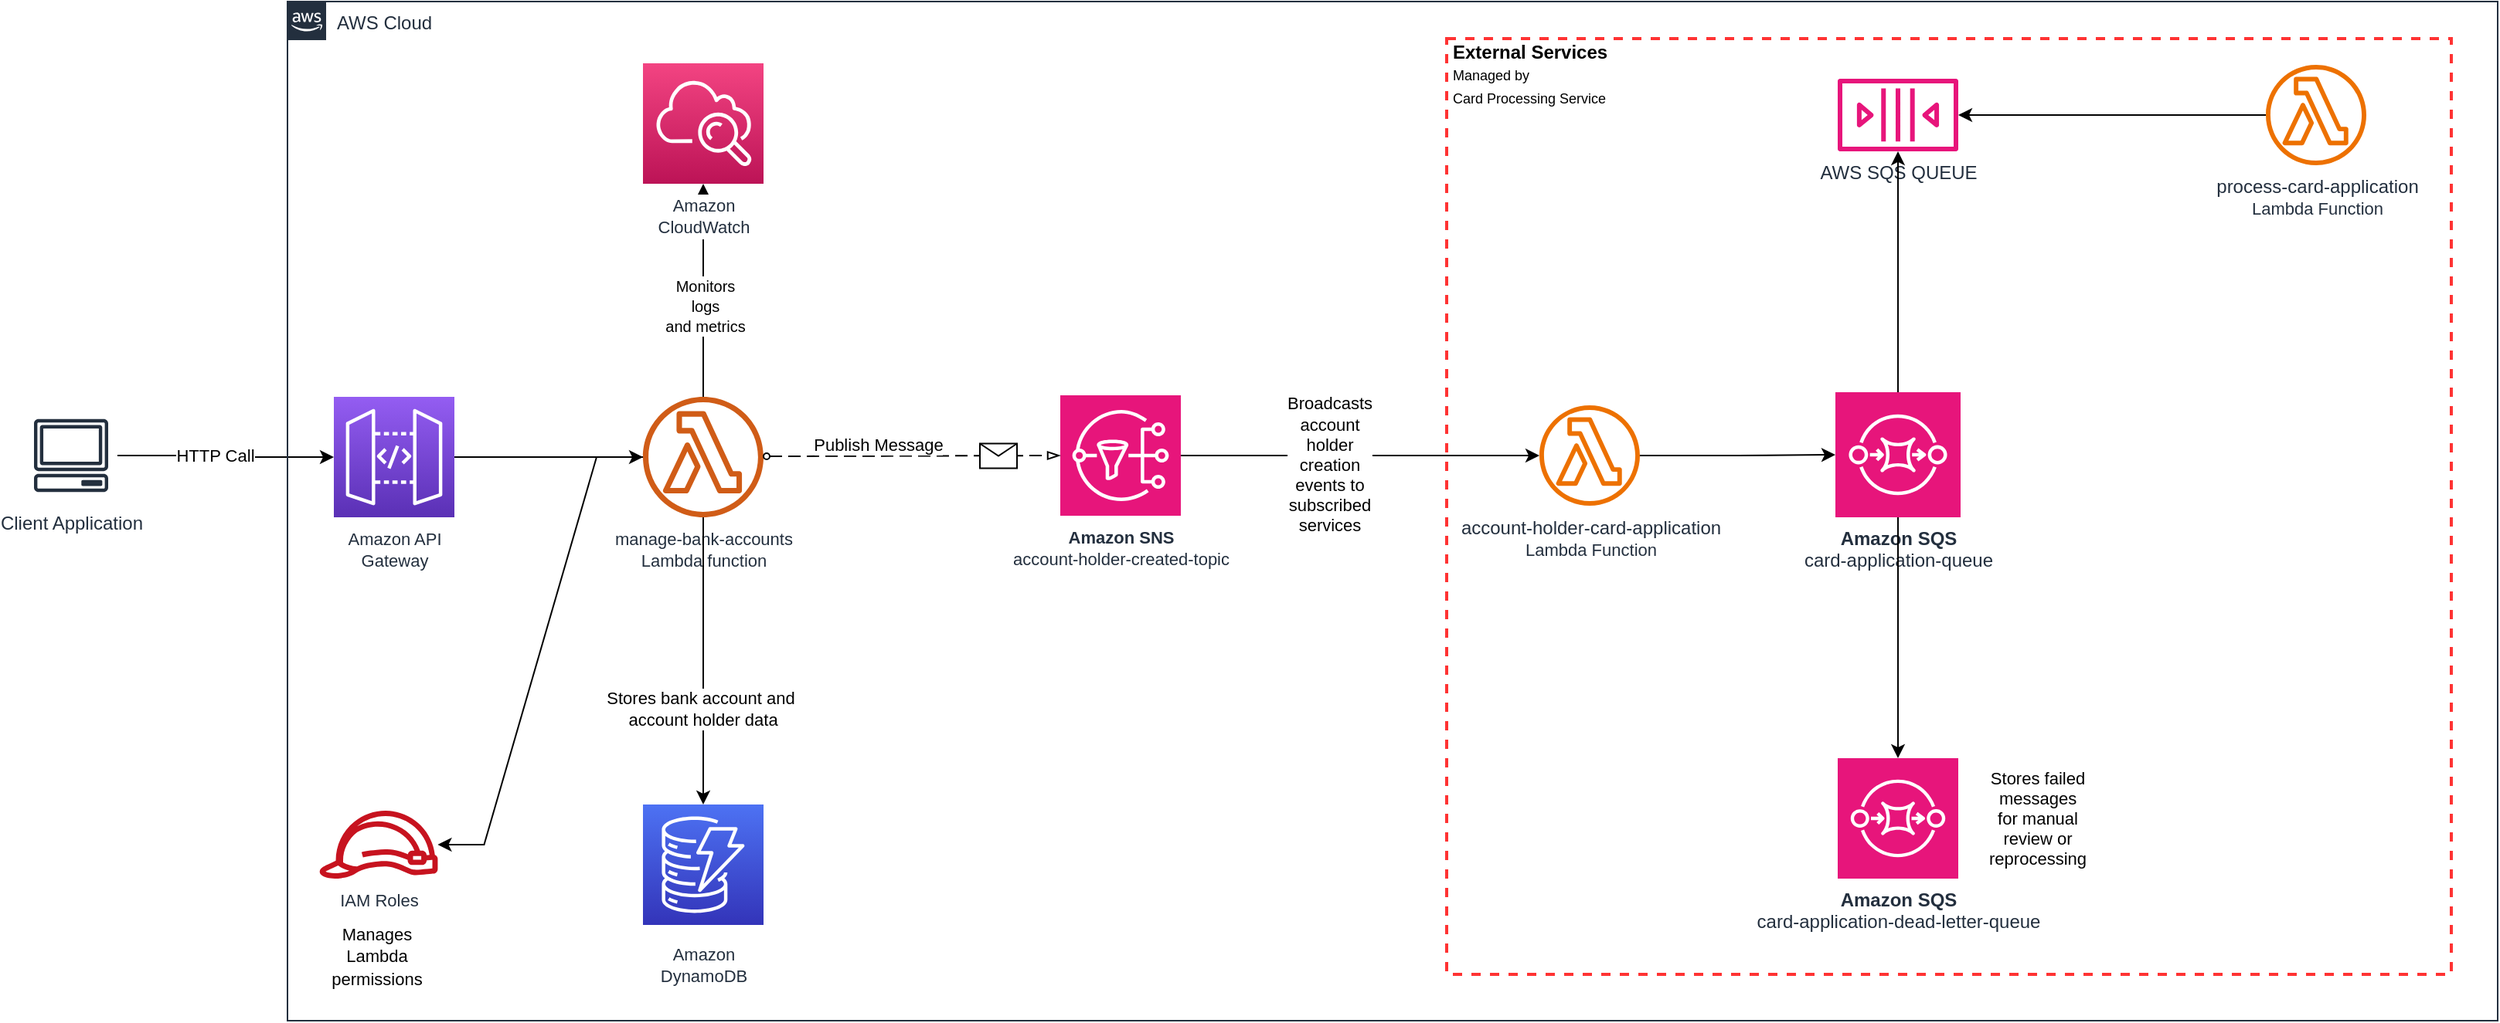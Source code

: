 <mxfile version="24.9.1">
  <diagram id="Ht1M8jgEwFfnCIfOTk4-" name="Page-1">
    <mxGraphModel dx="3192" dy="1146" grid="1" gridSize="10" guides="1" tooltips="1" connect="1" arrows="1" fold="1" page="1" pageScale="1" pageWidth="1169" pageHeight="827" math="0" shadow="0">
      <root>
        <mxCell id="0" />
        <mxCell id="1" parent="0" />
        <mxCell id="2bszFWF5enrOarzOYY19-21" style="edgeStyle=orthogonalEdgeStyle;rounded=0;orthogonalLoop=1;jettySize=auto;html=1;" parent="1" source="UEzPUAAOIrF-is8g5C7q-114" target="UEzPUAAOIrF-is8g5C7q-115" edge="1">
          <mxGeometry relative="1" as="geometry" />
        </mxCell>
        <mxCell id="UEzPUAAOIrF-is8g5C7q-114" value="&lt;font style=&quot;font-size: 11px;&quot;&gt;Amazon API&lt;br&gt;Gateway&lt;/font&gt;" style="outlineConnect=0;fontColor=#232F3E;gradientColor=#945DF2;gradientDirection=north;fillColor=#5A30B5;strokeColor=#ffffff;dashed=0;verticalLabelPosition=bottom;verticalAlign=top;align=center;html=1;fontSize=12;fontStyle=0;aspect=fixed;shape=mxgraph.aws4.resourceIcon;resIcon=mxgraph.aws4.api_gateway;labelBackgroundColor=#ffffff;" parent="1" vertex="1">
          <mxGeometry x="180" y="336" width="78" height="78" as="geometry" />
        </mxCell>
        <mxCell id="2bszFWF5enrOarzOYY19-42" style="edgeStyle=entityRelationEdgeStyle;rounded=0;orthogonalLoop=1;jettySize=auto;html=1;" parent="1" source="UEzPUAAOIrF-is8g5C7q-115" target="UEzPUAAOIrF-is8g5C7q-122" edge="1">
          <mxGeometry relative="1" as="geometry" />
        </mxCell>
        <mxCell id="2bszFWF5enrOarzOYY19-43" style="edgeStyle=orthogonalEdgeStyle;rounded=0;orthogonalLoop=1;jettySize=auto;html=1;" parent="1" source="UEzPUAAOIrF-is8g5C7q-115" target="UEzPUAAOIrF-is8g5C7q-121" edge="1">
          <mxGeometry relative="1" as="geometry" />
        </mxCell>
        <mxCell id="JQBkO6pxwpDH-9L3A8IW-34" value="&lt;font style=&quot;font-size: 10px;&quot;&gt;&lt;span style=&quot;text-align: start; white-space: normal;&quot;&gt;&lt;font&gt;Monitors logs and&amp;nbsp;&lt;/font&gt;&lt;/span&gt;&lt;span style=&quot;text-align: start; white-space: normal;&quot;&gt;metrics&lt;/span&gt;&lt;/font&gt;" style="edgeLabel;html=1;align=center;verticalAlign=middle;resizable=0;points=[];" parent="2bszFWF5enrOarzOYY19-43" vertex="1" connectable="0">
          <mxGeometry x="-0.144" y="-1" relative="1" as="geometry">
            <mxPoint as="offset" />
          </mxGeometry>
        </mxCell>
        <mxCell id="UEzPUAAOIrF-is8g5C7q-115" value="&lt;font style=&quot;font-size: 11px;&quot;&gt;manage-bank-accounts&lt;/font&gt;&lt;div&gt;&lt;font style=&quot;font-size: 11px;&quot;&gt;Lambda function&lt;/font&gt;&lt;br&gt;&lt;/div&gt;" style="outlineConnect=0;fontColor=#232F3E;gradientColor=none;fillColor=#D05C17;strokeColor=none;dashed=0;verticalLabelPosition=bottom;verticalAlign=top;align=center;html=1;fontSize=12;fontStyle=0;aspect=fixed;pointerEvents=1;shape=mxgraph.aws4.lambda_function;labelBackgroundColor=#ffffff;" parent="1" vertex="1">
          <mxGeometry x="380" y="336" width="78" height="78" as="geometry" />
        </mxCell>
        <mxCell id="UEzPUAAOIrF-is8g5C7q-119" value="&lt;font style=&quot;font-size: 11px;&quot;&gt;Amazon&lt;br&gt;DynamoDB&lt;/font&gt;" style="outlineConnect=0;fontColor=#232F3E;gradientColor=#4D72F3;gradientDirection=north;fillColor=#3334B9;strokeColor=#ffffff;dashed=0;verticalLabelPosition=bottom;verticalAlign=top;align=center;html=1;fontSize=12;fontStyle=0;aspect=fixed;shape=mxgraph.aws4.resourceIcon;resIcon=mxgraph.aws4.dynamodb;labelBackgroundColor=#ffffff;spacingTop=5;" parent="1" vertex="1">
          <mxGeometry x="380.0" y="600" width="78" height="78" as="geometry" />
        </mxCell>
        <mxCell id="UEzPUAAOIrF-is8g5C7q-121" value="&lt;font style=&quot;font-size: 11px;&quot;&gt;Amazon&lt;br&gt;CloudWatch&lt;/font&gt;" style="outlineConnect=0;fontColor=#232F3E;gradientColor=#F34482;gradientDirection=north;fillColor=#BC1356;strokeColor=#ffffff;dashed=0;verticalLabelPosition=bottom;verticalAlign=top;align=center;html=1;fontSize=12;fontStyle=0;aspect=fixed;shape=mxgraph.aws4.resourceIcon;resIcon=mxgraph.aws4.cloudwatch;labelBackgroundColor=#ffffff;" parent="1" vertex="1">
          <mxGeometry x="380.0" y="120" width="78" height="78" as="geometry" />
        </mxCell>
        <mxCell id="UEzPUAAOIrF-is8g5C7q-122" value="&lt;font style=&quot;font-size: 11px;&quot;&gt;IAM Roles&lt;/font&gt;" style="outlineConnect=0;fontColor=#232F3E;gradientColor=none;fillColor=#C7131F;strokeColor=none;dashed=0;verticalLabelPosition=bottom;verticalAlign=top;align=center;html=1;fontSize=12;fontStyle=0;aspect=fixed;pointerEvents=1;shape=mxgraph.aws4.role;labelBackgroundColor=#ffffff;" parent="1" vertex="1">
          <mxGeometry x="170.0" y="604" width="78" height="44" as="geometry" />
        </mxCell>
        <mxCell id="2bszFWF5enrOarzOYY19-11" style="edgeStyle=orthogonalEdgeStyle;rounded=0;orthogonalLoop=1;jettySize=auto;html=1;" parent="1" source="2bszFWF5enrOarzOYY19-10" target="UEzPUAAOIrF-is8g5C7q-114" edge="1">
          <mxGeometry relative="1" as="geometry" />
        </mxCell>
        <mxCell id="JQBkO6pxwpDH-9L3A8IW-43" value="HTTP Call" style="edgeLabel;html=1;align=center;verticalAlign=middle;resizable=0;points=[];" parent="2bszFWF5enrOarzOYY19-11" vertex="1" connectable="0">
          <mxGeometry x="-0.202" relative="1" as="geometry">
            <mxPoint x="6" as="offset" />
          </mxGeometry>
        </mxCell>
        <mxCell id="2bszFWF5enrOarzOYY19-10" value="Client Application" style="sketch=0;outlineConnect=0;fontColor=#232F3E;gradientColor=none;strokeColor=#232F3E;fillColor=#ffffff;dashed=0;verticalLabelPosition=bottom;verticalAlign=top;align=center;html=1;fontSize=12;fontStyle=0;aspect=fixed;shape=mxgraph.aws4.resourceIcon;resIcon=mxgraph.aws4.client;" parent="1" vertex="1">
          <mxGeometry x="-20" y="344" width="60" height="60" as="geometry" />
        </mxCell>
        <mxCell id="jEgIpYdQNsgS-YVqvS-4-1" style="edgeStyle=orthogonalEdgeStyle;rounded=0;orthogonalLoop=1;jettySize=auto;html=1;" parent="1" source="UEzPUAAOIrF-is8g5C7q-115" target="UEzPUAAOIrF-is8g5C7q-119" edge="1">
          <mxGeometry relative="1" as="geometry" />
        </mxCell>
        <mxCell id="JQBkO6pxwpDH-9L3A8IW-30" value="Stores bank account and&lt;div&gt;&amp;nbsp;account holder data&lt;/div&gt;" style="edgeLabel;html=1;align=center;verticalAlign=middle;resizable=0;points=[];" parent="jEgIpYdQNsgS-YVqvS-4-1" vertex="1" connectable="0">
          <mxGeometry x="0.333" y="-2" relative="1" as="geometry">
            <mxPoint as="offset" />
          </mxGeometry>
        </mxCell>
        <mxCell id="JQBkO6pxwpDH-9L3A8IW-28" style="edgeStyle=orthogonalEdgeStyle;rounded=0;orthogonalLoop=1;jettySize=auto;html=1;strokeColor=default;curved=0;jumpStyle=none;" parent="1" source="JQBkO6pxwpDH-9L3A8IW-16" target="JQBkO6pxwpDH-9L3A8IW-5" edge="1">
          <mxGeometry relative="1" as="geometry">
            <mxPoint x="830" y="522" as="targetPoint" />
          </mxGeometry>
        </mxCell>
        <mxCell id="JQBkO6pxwpDH-9L3A8IW-29" value="&lt;span style=&quot;text-align: start; white-space: normal;&quot;&gt;&lt;font&gt;Broadcasts account holder creation events to subscribed services&lt;/font&gt;&lt;/span&gt;" style="edgeLabel;html=1;align=center;verticalAlign=middle;resizable=0;points=[];" parent="JQBkO6pxwpDH-9L3A8IW-28" vertex="1" connectable="0">
          <mxGeometry x="-0.182" y="-1" relative="1" as="geometry">
            <mxPoint x="1" y="5" as="offset" />
          </mxGeometry>
        </mxCell>
        <mxCell id="JQBkO6pxwpDH-9L3A8IW-16" value="&lt;b&gt;&lt;font style=&quot;font-size: 11px;&quot;&gt;Amazon SNS&lt;/font&gt;&lt;/b&gt;&lt;div&gt;&lt;font style=&quot;font-size: 11px;&quot;&gt;account-holder-created-topic&lt;/font&gt;&lt;/div&gt;" style="sketch=0;points=[[0,0,0],[0.25,0,0],[0.5,0,0],[0.75,0,0],[1,0,0],[0,1,0],[0.25,1,0],[0.5,1,0],[0.75,1,0],[1,1,0],[0,0.25,0],[0,0.5,0],[0,0.75,0],[1,0.25,0],[1,0.5,0],[1,0.75,0]];outlineConnect=0;fontColor=#232F3E;fillColor=#E7157B;strokeColor=#ffffff;dashed=0;verticalLabelPosition=bottom;verticalAlign=top;align=center;html=1;fontSize=12;fontStyle=0;aspect=fixed;shape=mxgraph.aws4.resourceIcon;resIcon=mxgraph.aws4.sns;" parent="1" vertex="1">
          <mxGeometry x="650" y="335" width="78" height="78" as="geometry" />
        </mxCell>
        <mxCell id="JQBkO6pxwpDH-9L3A8IW-55" value="" style="endArrow=blockThin;html=1;labelPosition=left;verticalLabelPosition=middle;align=right;verticalAlign=middle;dashed=1;dashPattern=8 4;endFill=0;startArrow=oval;startFill=0;endSize=6;startSize=4;rounded=0;entryX=0;entryY=0.5;entryDx=0;entryDy=0;entryPerimeter=0;" parent="1" target="JQBkO6pxwpDH-9L3A8IW-16" edge="1">
          <mxGeometry relative="1" as="geometry">
            <mxPoint x="460" y="374.52" as="sourcePoint" />
            <mxPoint x="620" y="374.52" as="targetPoint" />
          </mxGeometry>
        </mxCell>
        <mxCell id="JQBkO6pxwpDH-9L3A8IW-56" value="" style="shape=message;html=1;outlineConnect=0;labelPosition=left;verticalLabelPosition=middle;align=right;verticalAlign=middle;spacingRight=5;labelBackgroundColor=#ffffff;" parent="JQBkO6pxwpDH-9L3A8IW-55" vertex="1">
          <mxGeometry width="24" height="16" relative="1" as="geometry">
            <mxPoint x="43" y="-8" as="offset" />
          </mxGeometry>
        </mxCell>
        <mxCell id="JQBkO6pxwpDH-9L3A8IW-58" value="Publish Message" style="edgeLabel;html=1;align=center;verticalAlign=middle;resizable=0;points=[];" parent="JQBkO6pxwpDH-9L3A8IW-55" vertex="1" connectable="0">
          <mxGeometry x="-0.817" y="-2" relative="1" as="geometry">
            <mxPoint x="54" y="-10" as="offset" />
          </mxGeometry>
        </mxCell>
        <mxCell id="JQBkO6pxwpDH-9L3A8IW-64" value="AWS Cloud" style="points=[[0,0],[0.25,0],[0.5,0],[0.75,0],[1,0],[1,0.25],[1,0.5],[1,0.75],[1,1],[0.75,1],[0.5,1],[0.25,1],[0,1],[0,0.75],[0,0.5],[0,0.25]];outlineConnect=0;gradientColor=none;html=1;whiteSpace=wrap;fontSize=12;fontStyle=0;container=0;pointerEvents=0;collapsible=0;recursiveResize=0;shape=mxgraph.aws4.group;grIcon=mxgraph.aws4.group_aws_cloud_alt;strokeColor=#232F3E;fillColor=none;verticalAlign=top;align=left;spacingLeft=30;fontColor=#232F3E;dashed=0;" parent="1" vertex="1">
          <mxGeometry x="150" y="80" width="1430" height="660" as="geometry" />
        </mxCell>
        <mxCell id="JQBkO6pxwpDH-9L3A8IW-74" value="&lt;font color=&quot;#000000&quot;&gt;External Services&lt;/font&gt;&lt;div&gt;&lt;span style=&quot;font-weight: 400; white-space: normal; caret-color: rgb(0, 0, 0); color: rgb(0, 0, 0);&quot;&gt;&lt;font style=&quot;font-size: 9px;&quot;&gt;Managed by&lt;/font&gt;&lt;/span&gt;&lt;/div&gt;&lt;div&gt;&lt;span style=&quot;font-weight: 400; white-space: normal; caret-color: rgb(0, 0, 0); color: rgb(0, 0, 0);&quot;&gt;&lt;font style=&quot;font-size: 9px;&quot;&gt;Card Processing Service&lt;/font&gt;&lt;/span&gt;&lt;font color=&quot;#000000&quot;&gt;&lt;br&gt;&lt;/font&gt;&lt;/div&gt;" style="html=1;fontColor=#FF3333;fontStyle=1;align=left;verticalAlign=top;spacing=0;labelBorderColor=none;fillColor=none;dashed=1;strokeWidth=2;strokeColor=#FF3333;spacingLeft=4;spacingTop=-3;" parent="1" vertex="1">
          <mxGeometry x="900" y="104" width="650" height="606" as="geometry" />
        </mxCell>
        <mxCell id="JQBkO6pxwpDH-9L3A8IW-65" value="&lt;b&gt;Amazon SQS&lt;/b&gt;&lt;div&gt;card-application-dead-letter-queue&lt;/div&gt;" style="sketch=0;points=[[0,0,0],[0.25,0,0],[0.5,0,0],[0.75,0,0],[1,0,0],[0,1,0],[0.25,1,0],[0.5,1,0],[0.75,1,0],[1,1,0],[0,0.25,0],[0,0.5,0],[0,0.75,0],[1,0.25,0],[1,0.5,0],[1,0.75,0]];outlineConnect=0;fontColor=#232F3E;fillColor=#E7157B;strokeColor=#ffffff;dashed=0;verticalLabelPosition=bottom;verticalAlign=top;align=center;html=1;fontSize=12;fontStyle=0;aspect=fixed;shape=mxgraph.aws4.resourceIcon;resIcon=mxgraph.aws4.sqs;" parent="1" vertex="1">
          <mxGeometry x="1153" y="570" width="78" height="78" as="geometry" />
        </mxCell>
        <mxCell id="JQBkO6pxwpDH-9L3A8IW-35" value="&lt;b&gt;Amazon SQS&lt;/b&gt;&lt;div&gt;card-application-queue&lt;/div&gt;" style="sketch=0;points=[[0,0,0],[0.25,0,0],[0.5,0,0],[0.75,0,0],[1,0,0],[0,1,0],[0.25,1,0],[0.5,1,0],[0.75,1,0],[1,1,0],[0,0.25,0],[0,0.5,0],[0,0.75,0],[1,0.25,0],[1,0.5,0],[1,0.75,0]];outlineConnect=0;fontColor=#232F3E;fillColor=#E7157B;strokeColor=#ffffff;dashed=0;verticalLabelPosition=bottom;verticalAlign=top;align=center;html=1;fontSize=12;fontStyle=0;aspect=fixed;shape=mxgraph.aws4.resourceIcon;resIcon=mxgraph.aws4.sqs;" parent="1" vertex="1">
          <mxGeometry x="1151.5" y="333" width="81" height="81" as="geometry" />
        </mxCell>
        <mxCell id="JQBkO6pxwpDH-9L3A8IW-61" value="AWS SQS QUEUE" style="sketch=0;outlineConnect=0;fontColor=#232F3E;gradientColor=none;fillColor=#E7157B;strokeColor=none;dashed=0;verticalLabelPosition=bottom;verticalAlign=top;align=center;html=1;fontSize=12;fontStyle=0;aspect=fixed;pointerEvents=1;shape=mxgraph.aws4.queue;" parent="1" vertex="1">
          <mxGeometry x="1153" y="130" width="78" height="47" as="geometry" />
        </mxCell>
        <mxCell id="JQBkO6pxwpDH-9L3A8IW-62" style="edgeStyle=orthogonalEdgeStyle;rounded=0;orthogonalLoop=1;jettySize=auto;html=1;" parent="1" source="JQBkO6pxwpDH-9L3A8IW-35" target="JQBkO6pxwpDH-9L3A8IW-61" edge="1">
          <mxGeometry relative="1" as="geometry" />
        </mxCell>
        <mxCell id="JQBkO6pxwpDH-9L3A8IW-8" value="process-card-application&lt;br&gt;&lt;div&gt;&lt;font style=&quot;font-size: 11px;&quot;&gt;Lambda Function&lt;/font&gt;&lt;/div&gt;" style="sketch=0;outlineConnect=0;fontColor=#232F3E;gradientColor=none;fillColor=#ED7100;strokeColor=none;dashed=0;verticalLabelPosition=bottom;verticalAlign=top;align=center;html=1;fontSize=12;fontStyle=0;aspect=fixed;pointerEvents=1;shape=mxgraph.aws4.lambda_function;" parent="1" vertex="1">
          <mxGeometry x="1430" y="121" width="65" height="65" as="geometry" />
        </mxCell>
        <mxCell id="JQBkO6pxwpDH-9L3A8IW-63" style="edgeStyle=orthogonalEdgeStyle;rounded=0;orthogonalLoop=1;jettySize=auto;html=1;" parent="1" source="JQBkO6pxwpDH-9L3A8IW-8" target="JQBkO6pxwpDH-9L3A8IW-61" edge="1">
          <mxGeometry relative="1" as="geometry" />
        </mxCell>
        <mxCell id="JQBkO6pxwpDH-9L3A8IW-68" style="edgeStyle=orthogonalEdgeStyle;rounded=0;orthogonalLoop=1;jettySize=auto;html=1;entryX=0.5;entryY=0;entryDx=0;entryDy=0;entryPerimeter=0;" parent="1" source="JQBkO6pxwpDH-9L3A8IW-35" target="JQBkO6pxwpDH-9L3A8IW-65" edge="1">
          <mxGeometry relative="1" as="geometry" />
        </mxCell>
        <mxCell id="JQBkO6pxwpDH-9L3A8IW-75" value="&lt;span style=&quot;text-align: start; white-space: normal;&quot;&gt;&lt;font&gt;Stores failed messages for manual review or reprocessing&lt;/font&gt;&lt;/span&gt;" style="edgeLabel;html=1;align=center;verticalAlign=middle;resizable=0;points=[];" parent="JQBkO6pxwpDH-9L3A8IW-68" vertex="1" connectable="0">
          <mxGeometry x="0.074" y="-1" relative="1" as="geometry">
            <mxPoint x="91" y="111" as="offset" />
          </mxGeometry>
        </mxCell>
        <mxCell id="JQBkO6pxwpDH-9L3A8IW-5" value="account-holder-card-application&lt;div&gt;&lt;font style=&quot;font-size: 11px;&quot;&gt;Lambda Function&lt;/font&gt;&lt;/div&gt;" style="sketch=0;outlineConnect=0;fontColor=#232F3E;gradientColor=none;fillColor=#ED7100;strokeColor=none;dashed=0;verticalLabelPosition=bottom;verticalAlign=top;align=center;html=1;fontSize=12;fontStyle=0;aspect=fixed;pointerEvents=1;shape=mxgraph.aws4.lambda_function;" parent="1" vertex="1">
          <mxGeometry x="960" y="341.5" width="65" height="65" as="geometry" />
        </mxCell>
        <mxCell id="JQBkO6pxwpDH-9L3A8IW-66" style="edgeStyle=orthogonalEdgeStyle;rounded=0;orthogonalLoop=1;jettySize=auto;html=1;entryX=0;entryY=0.5;entryDx=0;entryDy=0;entryPerimeter=0;" parent="1" source="JQBkO6pxwpDH-9L3A8IW-5" target="JQBkO6pxwpDH-9L3A8IW-35" edge="1">
          <mxGeometry relative="1" as="geometry" />
        </mxCell>
        <mxCell id="xWaSIhe9f1e5CZTI_De_-1" value="&lt;span style=&quot;caret-color: rgb(0, 0, 0); color: rgb(0, 0, 0); font-family: Helvetica; font-size: 11px; font-style: normal; font-variant-caps: normal; font-weight: 400; letter-spacing: normal; text-indent: 0px; text-transform: none; white-space: normal; word-spacing: 0px; -webkit-text-stroke-width: 0px; background-color: rgb(255, 255, 255); text-decoration: none; float: none; display: inline !important;&quot;&gt;Manages Lambda permissions&lt;/span&gt;" style="text;whiteSpace=wrap;html=1;align=center;" vertex="1" parent="1">
          <mxGeometry x="168" y="670" width="80" height="40" as="geometry" />
        </mxCell>
        <mxCell id="xWaSIhe9f1e5CZTI_De_-2" style="edgeStyle=orthogonalEdgeStyle;rounded=0;orthogonalLoop=1;jettySize=auto;html=1;exitX=0.5;exitY=1;exitDx=0;exitDy=0;" edge="1" parent="1" source="xWaSIhe9f1e5CZTI_De_-1" target="xWaSIhe9f1e5CZTI_De_-1">
          <mxGeometry relative="1" as="geometry" />
        </mxCell>
        <mxCell id="xWaSIhe9f1e5CZTI_De_-3" style="edgeStyle=orthogonalEdgeStyle;rounded=0;orthogonalLoop=1;jettySize=auto;html=1;exitX=0.5;exitY=1;exitDx=0;exitDy=0;" edge="1" parent="1" source="xWaSIhe9f1e5CZTI_De_-1" target="xWaSIhe9f1e5CZTI_De_-1">
          <mxGeometry relative="1" as="geometry" />
        </mxCell>
      </root>
    </mxGraphModel>
  </diagram>
</mxfile>
